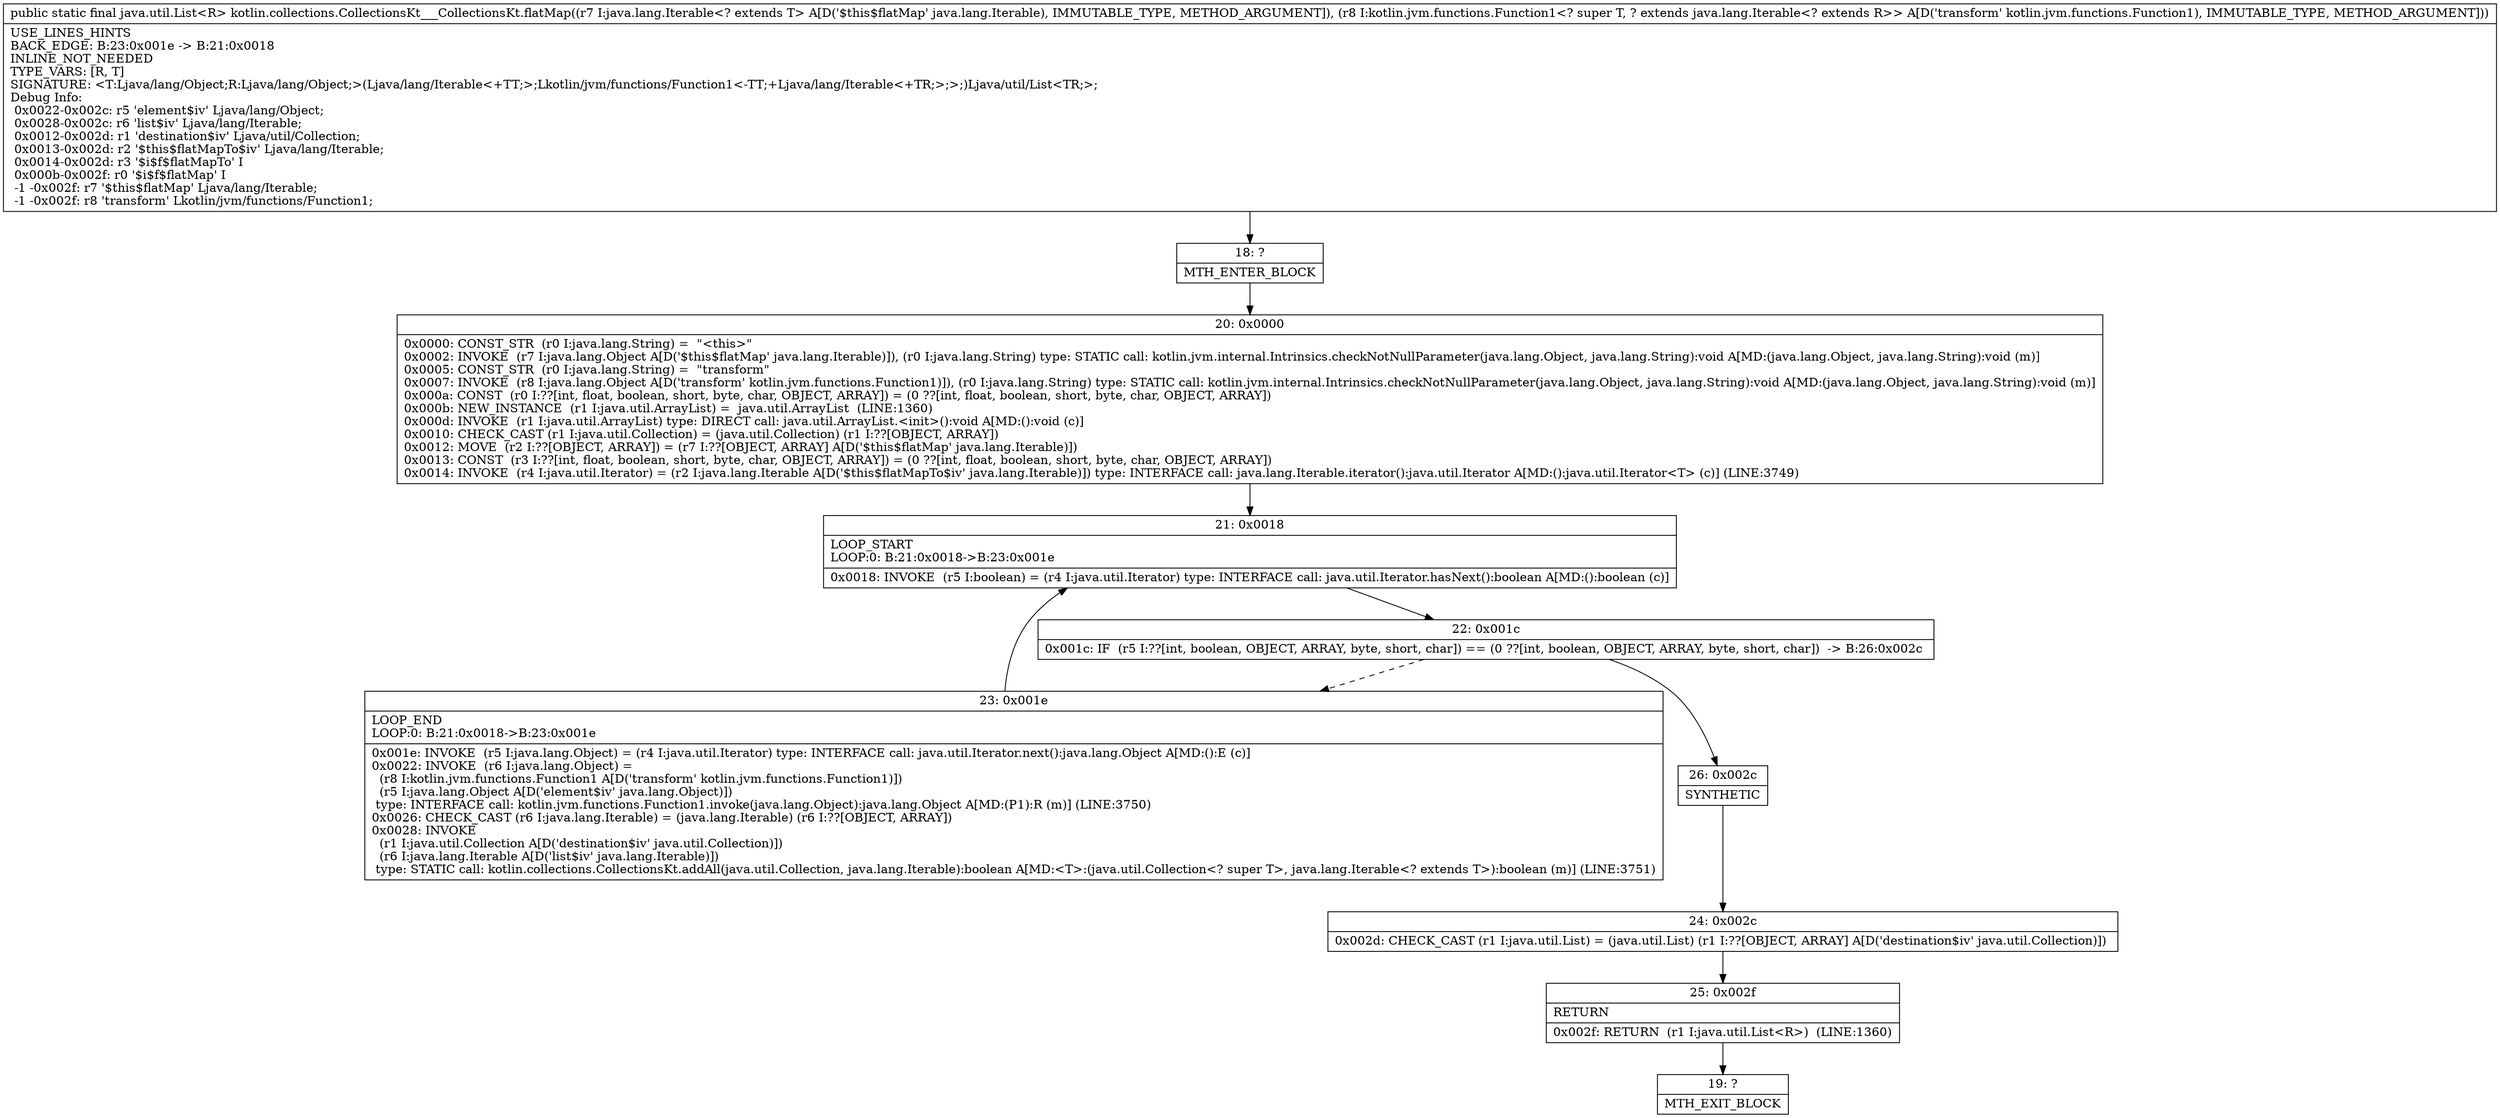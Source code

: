 digraph "CFG forkotlin.collections.CollectionsKt___CollectionsKt.flatMap(Ljava\/lang\/Iterable;Lkotlin\/jvm\/functions\/Function1;)Ljava\/util\/List;" {
Node_18 [shape=record,label="{18\:\ ?|MTH_ENTER_BLOCK\l}"];
Node_20 [shape=record,label="{20\:\ 0x0000|0x0000: CONST_STR  (r0 I:java.lang.String) =  \"\<this\>\" \l0x0002: INVOKE  (r7 I:java.lang.Object A[D('$this$flatMap' java.lang.Iterable)]), (r0 I:java.lang.String) type: STATIC call: kotlin.jvm.internal.Intrinsics.checkNotNullParameter(java.lang.Object, java.lang.String):void A[MD:(java.lang.Object, java.lang.String):void (m)]\l0x0005: CONST_STR  (r0 I:java.lang.String) =  \"transform\" \l0x0007: INVOKE  (r8 I:java.lang.Object A[D('transform' kotlin.jvm.functions.Function1)]), (r0 I:java.lang.String) type: STATIC call: kotlin.jvm.internal.Intrinsics.checkNotNullParameter(java.lang.Object, java.lang.String):void A[MD:(java.lang.Object, java.lang.String):void (m)]\l0x000a: CONST  (r0 I:??[int, float, boolean, short, byte, char, OBJECT, ARRAY]) = (0 ??[int, float, boolean, short, byte, char, OBJECT, ARRAY]) \l0x000b: NEW_INSTANCE  (r1 I:java.util.ArrayList) =  java.util.ArrayList  (LINE:1360)\l0x000d: INVOKE  (r1 I:java.util.ArrayList) type: DIRECT call: java.util.ArrayList.\<init\>():void A[MD:():void (c)]\l0x0010: CHECK_CAST (r1 I:java.util.Collection) = (java.util.Collection) (r1 I:??[OBJECT, ARRAY]) \l0x0012: MOVE  (r2 I:??[OBJECT, ARRAY]) = (r7 I:??[OBJECT, ARRAY] A[D('$this$flatMap' java.lang.Iterable)]) \l0x0013: CONST  (r3 I:??[int, float, boolean, short, byte, char, OBJECT, ARRAY]) = (0 ??[int, float, boolean, short, byte, char, OBJECT, ARRAY]) \l0x0014: INVOKE  (r4 I:java.util.Iterator) = (r2 I:java.lang.Iterable A[D('$this$flatMapTo$iv' java.lang.Iterable)]) type: INTERFACE call: java.lang.Iterable.iterator():java.util.Iterator A[MD:():java.util.Iterator\<T\> (c)] (LINE:3749)\l}"];
Node_21 [shape=record,label="{21\:\ 0x0018|LOOP_START\lLOOP:0: B:21:0x0018\-\>B:23:0x001e\l|0x0018: INVOKE  (r5 I:boolean) = (r4 I:java.util.Iterator) type: INTERFACE call: java.util.Iterator.hasNext():boolean A[MD:():boolean (c)]\l}"];
Node_22 [shape=record,label="{22\:\ 0x001c|0x001c: IF  (r5 I:??[int, boolean, OBJECT, ARRAY, byte, short, char]) == (0 ??[int, boolean, OBJECT, ARRAY, byte, short, char])  \-\> B:26:0x002c \l}"];
Node_23 [shape=record,label="{23\:\ 0x001e|LOOP_END\lLOOP:0: B:21:0x0018\-\>B:23:0x001e\l|0x001e: INVOKE  (r5 I:java.lang.Object) = (r4 I:java.util.Iterator) type: INTERFACE call: java.util.Iterator.next():java.lang.Object A[MD:():E (c)]\l0x0022: INVOKE  (r6 I:java.lang.Object) = \l  (r8 I:kotlin.jvm.functions.Function1 A[D('transform' kotlin.jvm.functions.Function1)])\l  (r5 I:java.lang.Object A[D('element$iv' java.lang.Object)])\l type: INTERFACE call: kotlin.jvm.functions.Function1.invoke(java.lang.Object):java.lang.Object A[MD:(P1):R (m)] (LINE:3750)\l0x0026: CHECK_CAST (r6 I:java.lang.Iterable) = (java.lang.Iterable) (r6 I:??[OBJECT, ARRAY]) \l0x0028: INVOKE  \l  (r1 I:java.util.Collection A[D('destination$iv' java.util.Collection)])\l  (r6 I:java.lang.Iterable A[D('list$iv' java.lang.Iterable)])\l type: STATIC call: kotlin.collections.CollectionsKt.addAll(java.util.Collection, java.lang.Iterable):boolean A[MD:\<T\>:(java.util.Collection\<? super T\>, java.lang.Iterable\<? extends T\>):boolean (m)] (LINE:3751)\l}"];
Node_26 [shape=record,label="{26\:\ 0x002c|SYNTHETIC\l}"];
Node_24 [shape=record,label="{24\:\ 0x002c|0x002d: CHECK_CAST (r1 I:java.util.List) = (java.util.List) (r1 I:??[OBJECT, ARRAY] A[D('destination$iv' java.util.Collection)]) \l}"];
Node_25 [shape=record,label="{25\:\ 0x002f|RETURN\l|0x002f: RETURN  (r1 I:java.util.List\<R\>)  (LINE:1360)\l}"];
Node_19 [shape=record,label="{19\:\ ?|MTH_EXIT_BLOCK\l}"];
MethodNode[shape=record,label="{public static final java.util.List\<R\> kotlin.collections.CollectionsKt___CollectionsKt.flatMap((r7 I:java.lang.Iterable\<? extends T\> A[D('$this$flatMap' java.lang.Iterable), IMMUTABLE_TYPE, METHOD_ARGUMENT]), (r8 I:kotlin.jvm.functions.Function1\<? super T, ? extends java.lang.Iterable\<? extends R\>\> A[D('transform' kotlin.jvm.functions.Function1), IMMUTABLE_TYPE, METHOD_ARGUMENT]))  | USE_LINES_HINTS\lBACK_EDGE: B:23:0x001e \-\> B:21:0x0018\lINLINE_NOT_NEEDED\lTYPE_VARS: [R, T]\lSIGNATURE: \<T:Ljava\/lang\/Object;R:Ljava\/lang\/Object;\>(Ljava\/lang\/Iterable\<+TT;\>;Lkotlin\/jvm\/functions\/Function1\<\-TT;+Ljava\/lang\/Iterable\<+TR;\>;\>;)Ljava\/util\/List\<TR;\>;\lDebug Info:\l  0x0022\-0x002c: r5 'element$iv' Ljava\/lang\/Object;\l  0x0028\-0x002c: r6 'list$iv' Ljava\/lang\/Iterable;\l  0x0012\-0x002d: r1 'destination$iv' Ljava\/util\/Collection;\l  0x0013\-0x002d: r2 '$this$flatMapTo$iv' Ljava\/lang\/Iterable;\l  0x0014\-0x002d: r3 '$i$f$flatMapTo' I\l  0x000b\-0x002f: r0 '$i$f$flatMap' I\l  \-1 \-0x002f: r7 '$this$flatMap' Ljava\/lang\/Iterable;\l  \-1 \-0x002f: r8 'transform' Lkotlin\/jvm\/functions\/Function1;\l}"];
MethodNode -> Node_18;Node_18 -> Node_20;
Node_20 -> Node_21;
Node_21 -> Node_22;
Node_22 -> Node_23[style=dashed];
Node_22 -> Node_26;
Node_23 -> Node_21;
Node_26 -> Node_24;
Node_24 -> Node_25;
Node_25 -> Node_19;
}

